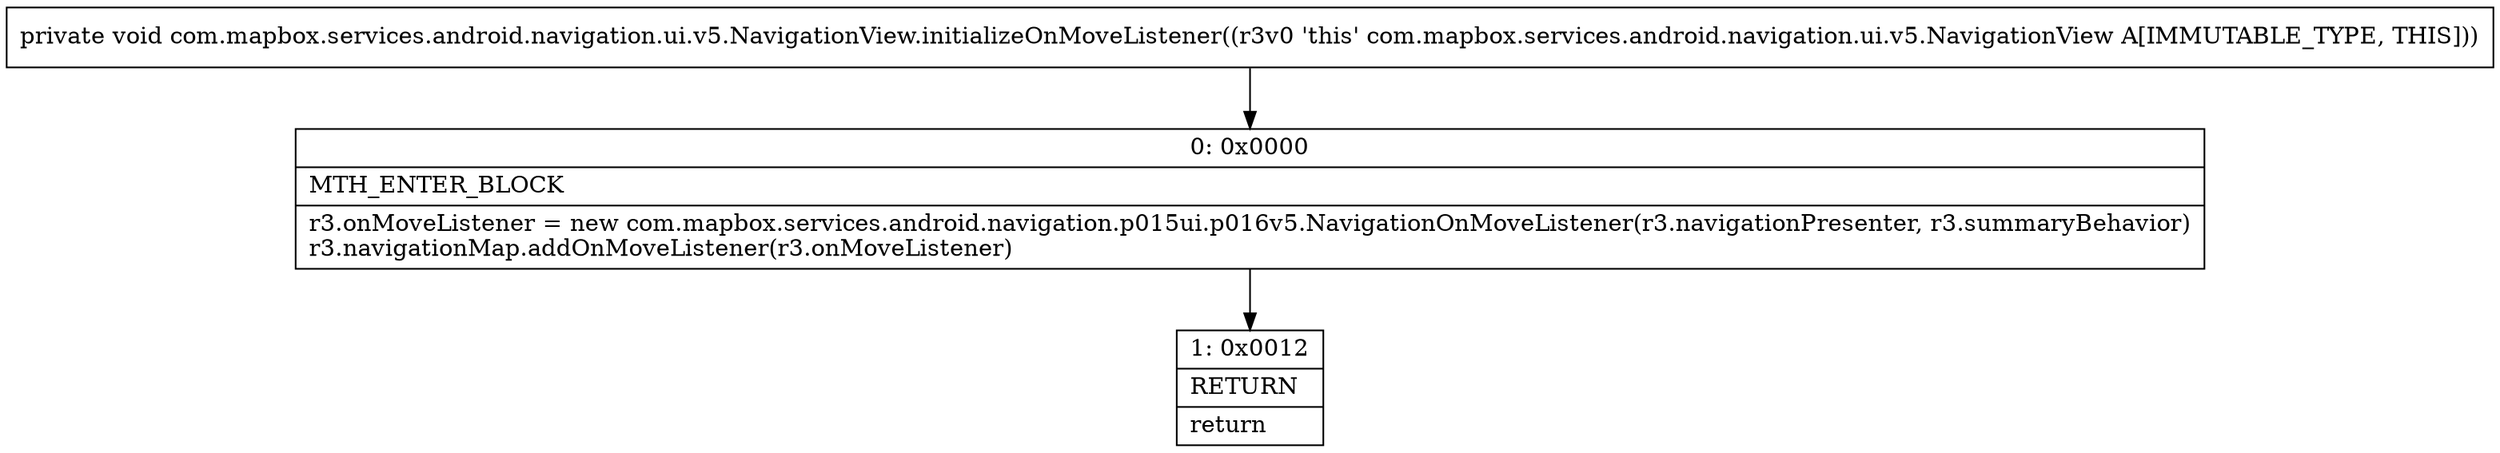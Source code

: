 digraph "CFG forcom.mapbox.services.android.navigation.ui.v5.NavigationView.initializeOnMoveListener()V" {
Node_0 [shape=record,label="{0\:\ 0x0000|MTH_ENTER_BLOCK\l|r3.onMoveListener = new com.mapbox.services.android.navigation.p015ui.p016v5.NavigationOnMoveListener(r3.navigationPresenter, r3.summaryBehavior)\lr3.navigationMap.addOnMoveListener(r3.onMoveListener)\l}"];
Node_1 [shape=record,label="{1\:\ 0x0012|RETURN\l|return\l}"];
MethodNode[shape=record,label="{private void com.mapbox.services.android.navigation.ui.v5.NavigationView.initializeOnMoveListener((r3v0 'this' com.mapbox.services.android.navigation.ui.v5.NavigationView A[IMMUTABLE_TYPE, THIS])) }"];
MethodNode -> Node_0;
Node_0 -> Node_1;
}

